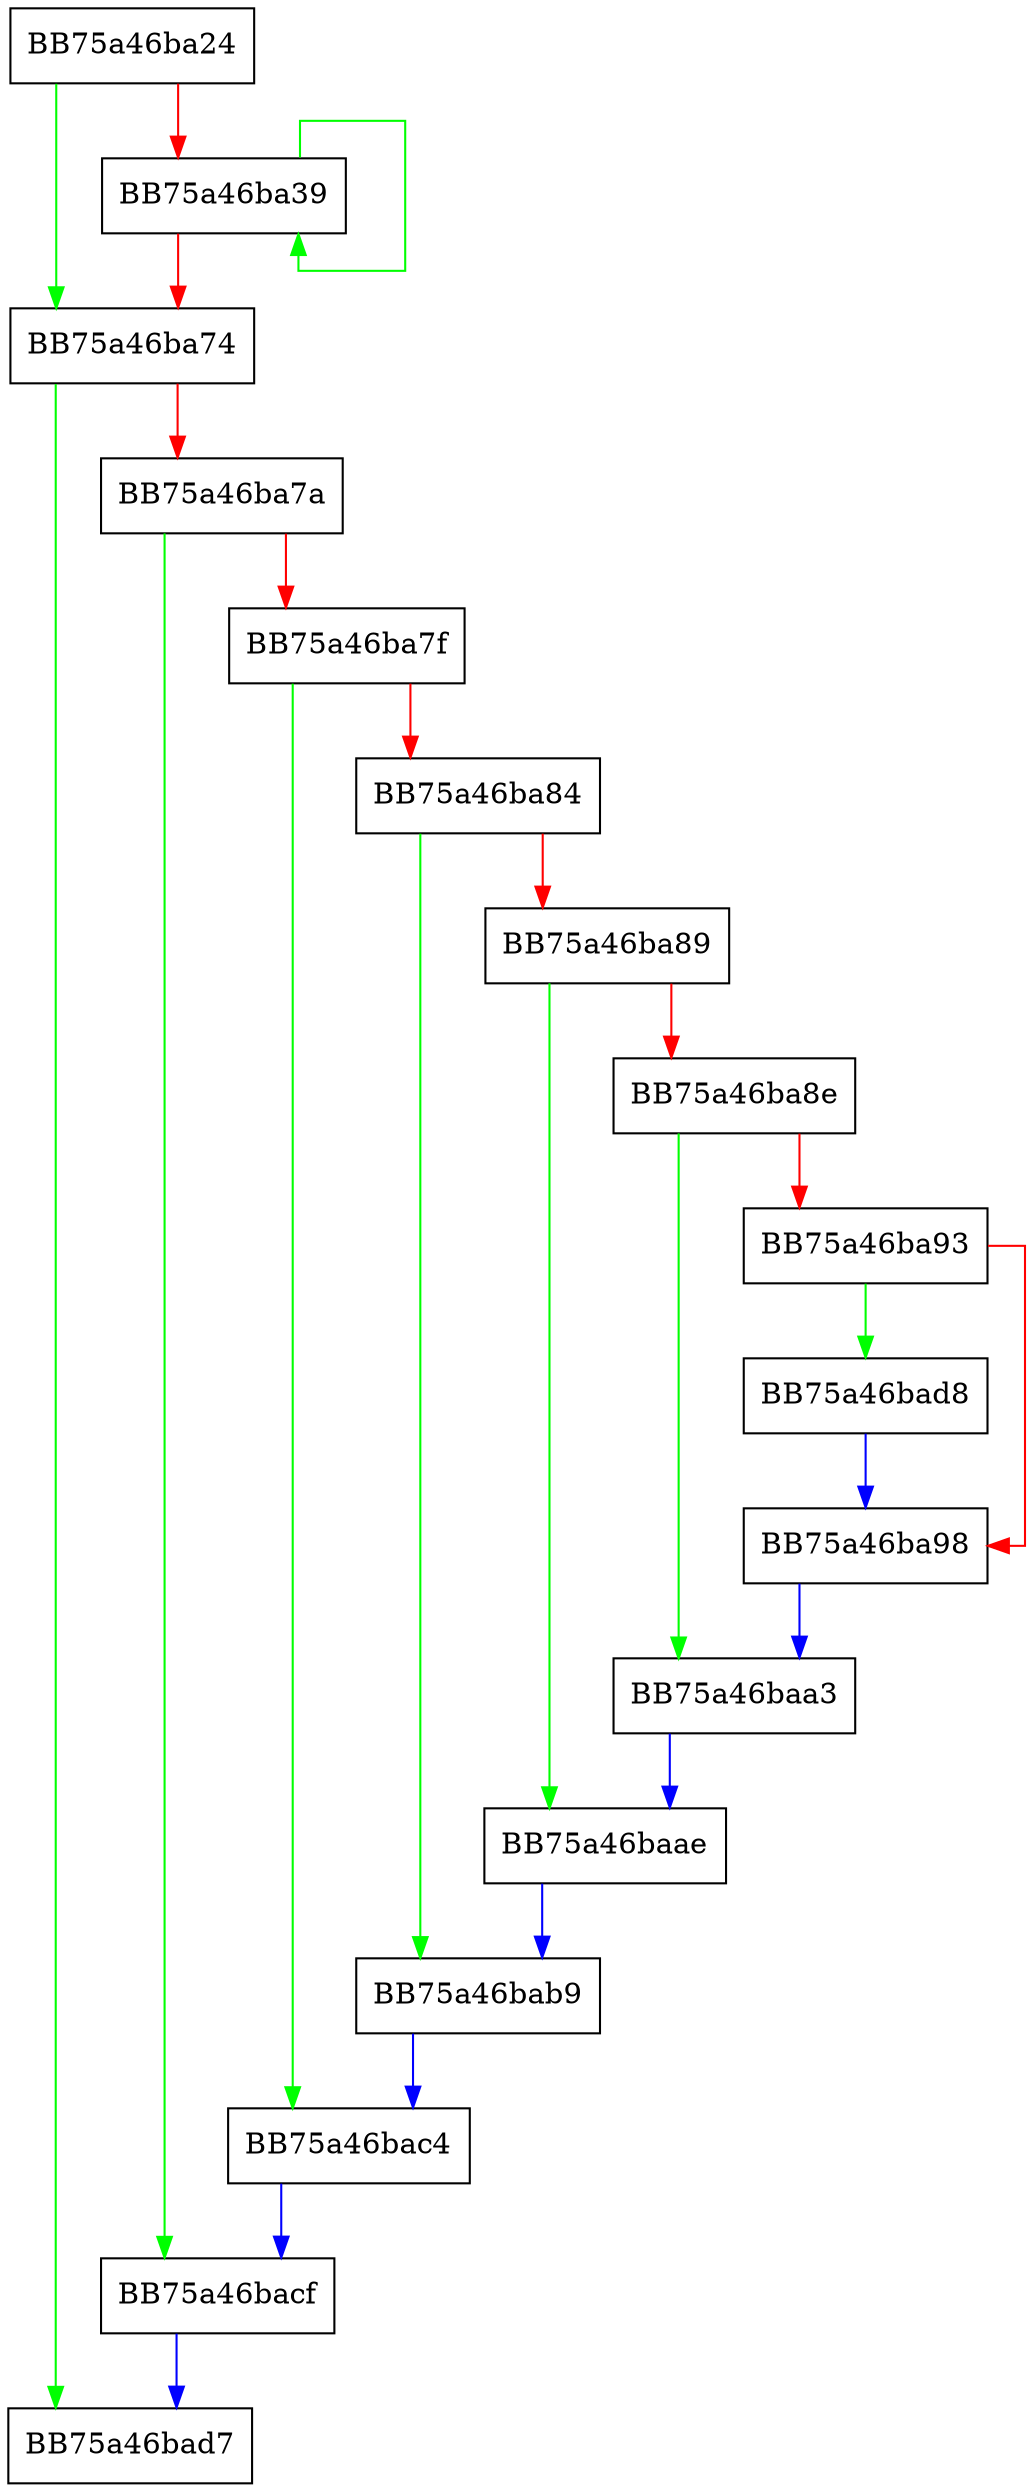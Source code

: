 digraph BufferLZCopy {
  node [shape="box"];
  graph [splines=ortho];
  BB75a46ba24 -> BB75a46ba74 [color="green"];
  BB75a46ba24 -> BB75a46ba39 [color="red"];
  BB75a46ba39 -> BB75a46ba39 [color="green"];
  BB75a46ba39 -> BB75a46ba74 [color="red"];
  BB75a46ba74 -> BB75a46bad7 [color="green"];
  BB75a46ba74 -> BB75a46ba7a [color="red"];
  BB75a46ba7a -> BB75a46bacf [color="green"];
  BB75a46ba7a -> BB75a46ba7f [color="red"];
  BB75a46ba7f -> BB75a46bac4 [color="green"];
  BB75a46ba7f -> BB75a46ba84 [color="red"];
  BB75a46ba84 -> BB75a46bab9 [color="green"];
  BB75a46ba84 -> BB75a46ba89 [color="red"];
  BB75a46ba89 -> BB75a46baae [color="green"];
  BB75a46ba89 -> BB75a46ba8e [color="red"];
  BB75a46ba8e -> BB75a46baa3 [color="green"];
  BB75a46ba8e -> BB75a46ba93 [color="red"];
  BB75a46ba93 -> BB75a46bad8 [color="green"];
  BB75a46ba93 -> BB75a46ba98 [color="red"];
  BB75a46ba98 -> BB75a46baa3 [color="blue"];
  BB75a46baa3 -> BB75a46baae [color="blue"];
  BB75a46baae -> BB75a46bab9 [color="blue"];
  BB75a46bab9 -> BB75a46bac4 [color="blue"];
  BB75a46bac4 -> BB75a46bacf [color="blue"];
  BB75a46bacf -> BB75a46bad7 [color="blue"];
  BB75a46bad8 -> BB75a46ba98 [color="blue"];
}